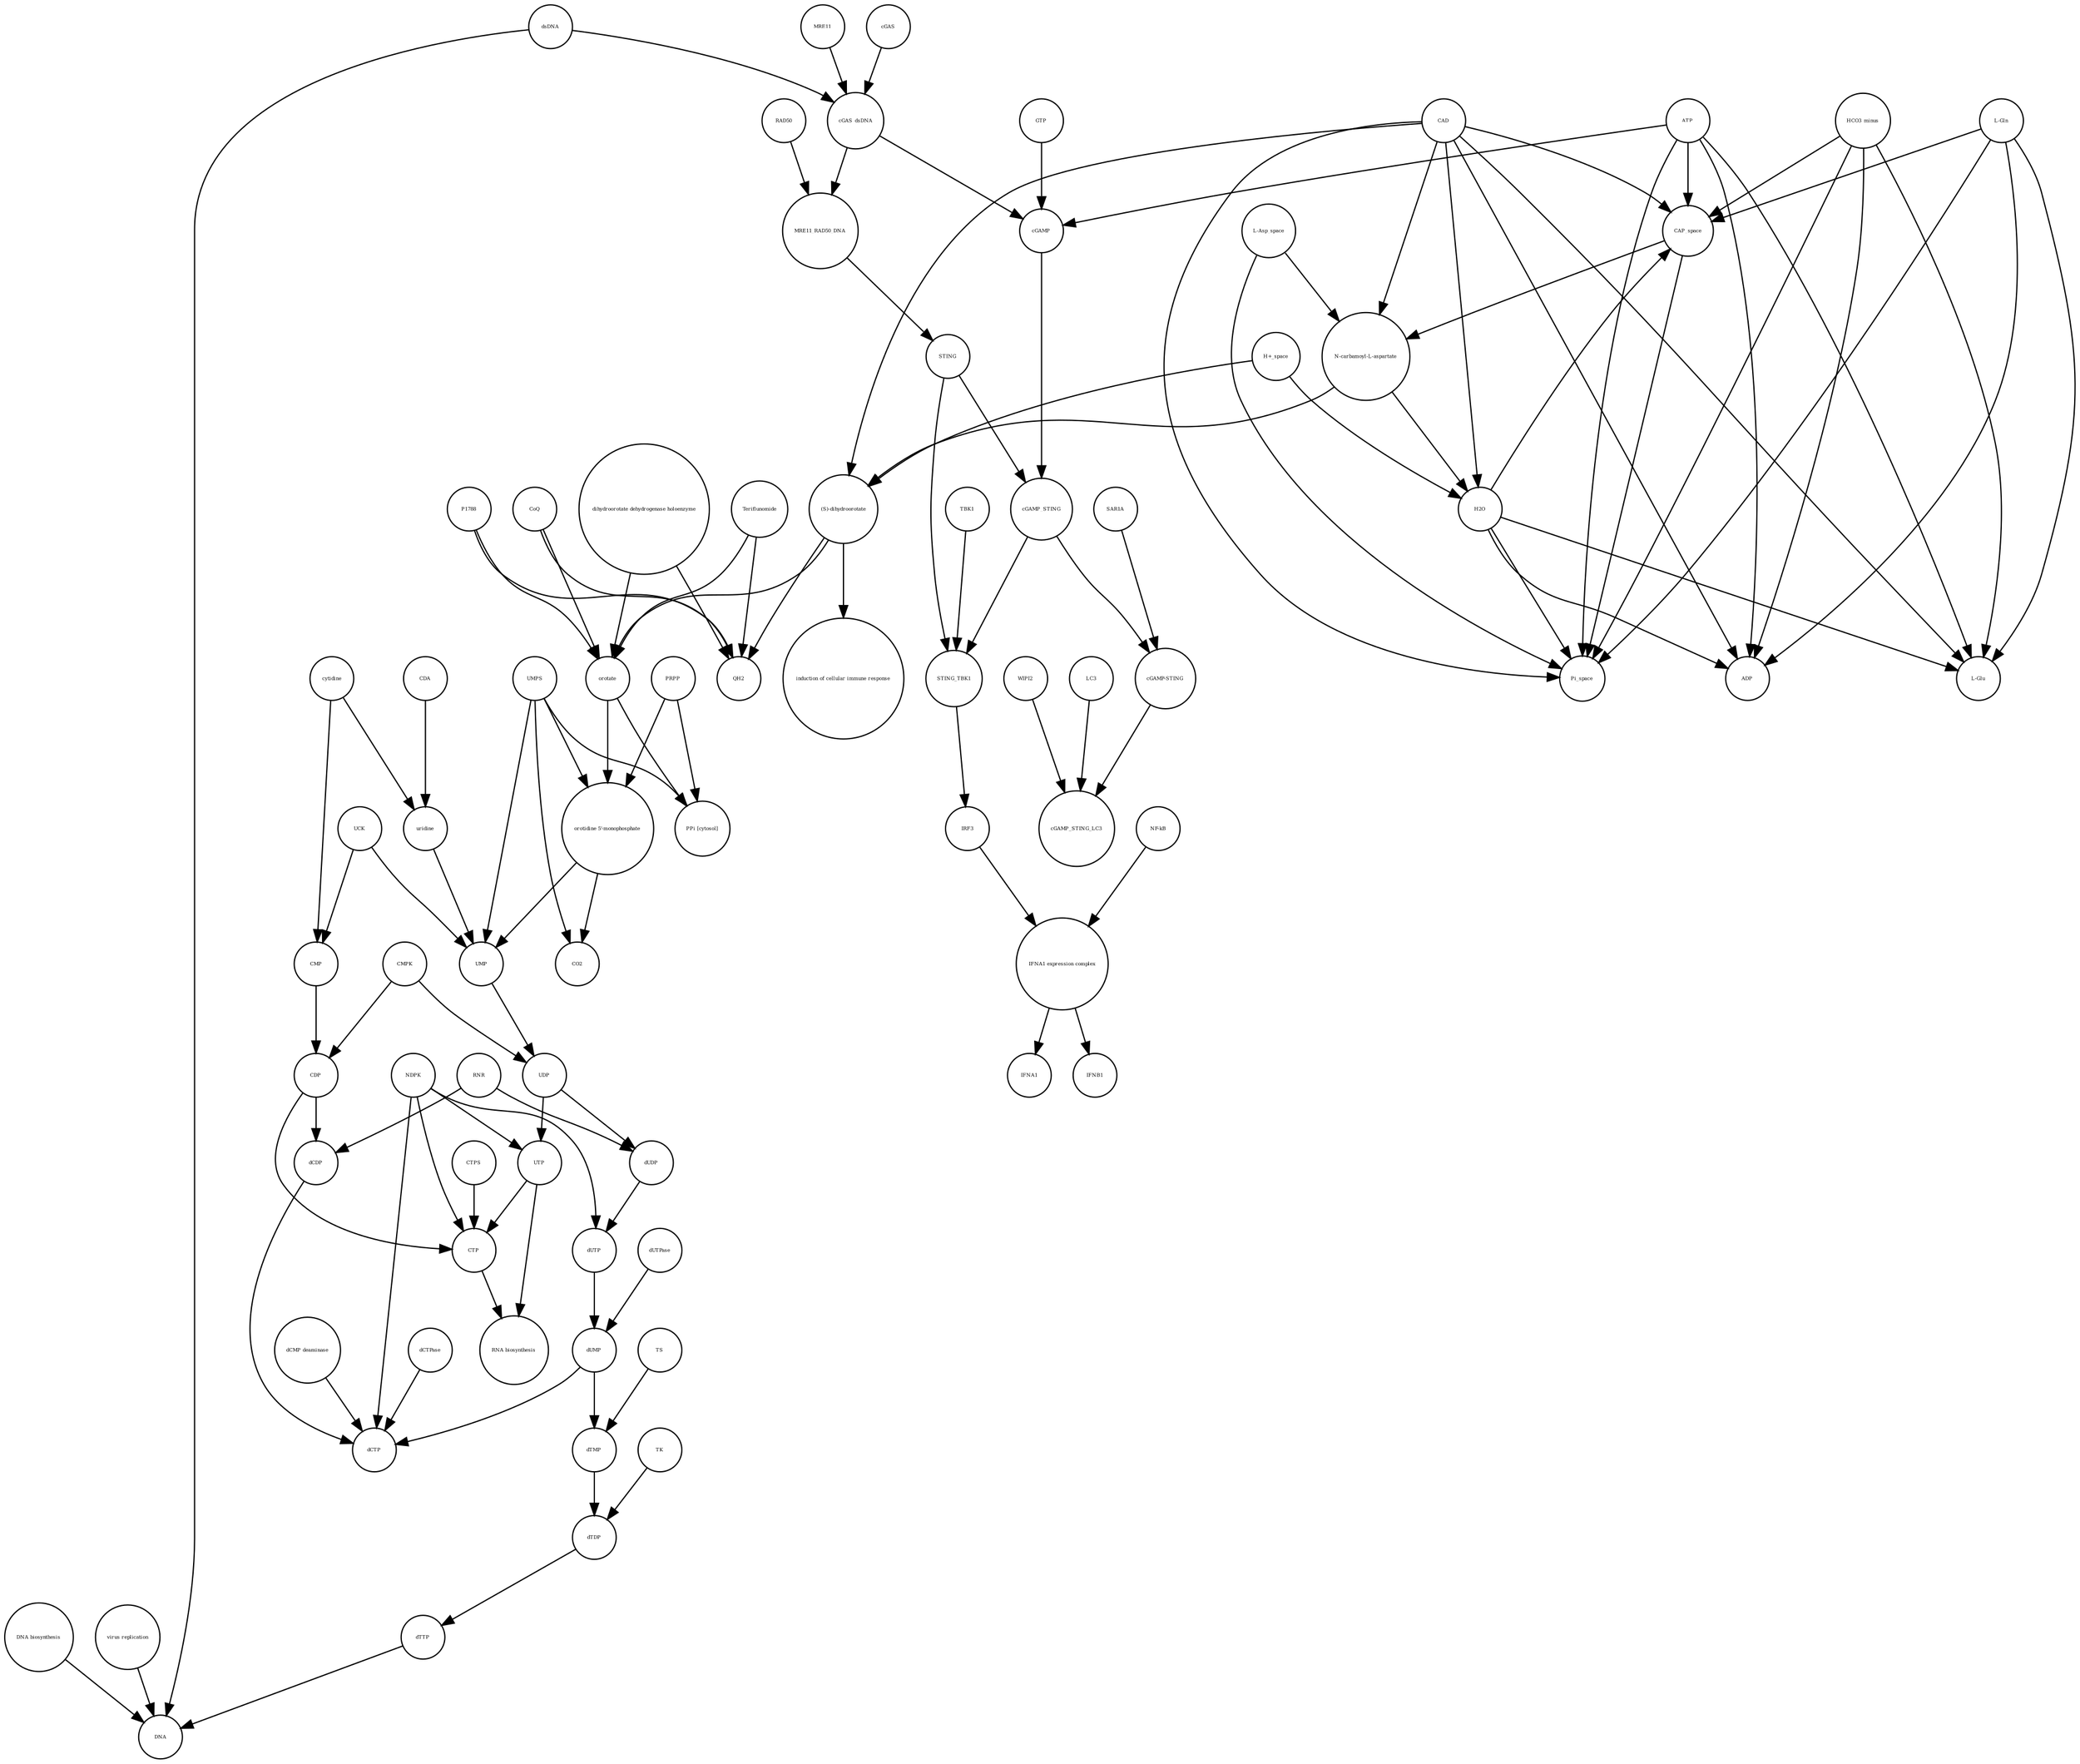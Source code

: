 strict digraph  {
UTP [annotation="", bipartite=0, cls="simple chemical", fontsize=4, label=UTP, shape=circle];
"RNA biosynthesis" [annotation="urn_miriam_obo.go_GO%3A0032774", bipartite=0, cls=phenotype, fontsize=4, label="RNA biosynthesis", shape=circle];
CTP [annotation="", bipartite=0, cls="simple chemical", fontsize=4, label=CTP, shape=circle];
"(S)-dihydroorotate" [annotation="", bipartite=0, cls="simple chemical", fontsize=4, label="(S)-dihydroorotate", shape=circle];
"induction of cellular immune response" [annotation="", bipartite=0, cls=phenotype, fontsize=4, label="induction of cellular immune response", shape=circle];
cGAMP_STING_LC3 [annotation="", bipartite=0, cls=complex, fontsize=4, label=cGAMP_STING_LC3, shape=circle];
ATP [annotation="", bipartite=0, cls="simple chemical", fontsize=4, label=ATP, shape=circle];
"IFNA1 expression complex" [annotation="", bipartite=0, cls=complex, fontsize=4, label="IFNA1 expression complex", shape=circle];
Teriflunomide [annotation="", bipartite=0, cls="simple chemical", fontsize=4, label=Teriflunomide, shape=circle];
cGAS [annotation="", bipartite=0, cls=macromolecule, fontsize=4, label=cGAS, shape=circle];
CDP [annotation="", bipartite=0, cls="simple chemical", fontsize=4, label=CDP, shape=circle];
GTP [annotation="", bipartite=0, cls="simple chemical", fontsize=4, label=GTP, shape=circle];
"L-Glu" [annotation="", bipartite=0, cls="simple chemical", fontsize=4, label="L-Glu", shape=circle];
"N-carbamoyl-L-aspartate" [annotation="", bipartite=0, cls="simple chemical", fontsize=4, label="N-carbamoyl-L-aspartate", shape=circle];
cGAS_dsDNA [annotation="", bipartite=0, cls=complex, fontsize=4, label=cGAS_dsDNA, shape=circle];
"dCMP deaminase" [annotation="", bipartite=0, cls=macromolecule, fontsize=4, label="dCMP deaminase", shape=circle];
dUTP [annotation="", bipartite=0, cls="simple chemical", fontsize=4, label=dUTP, shape=circle];
WIPI2 [annotation="", bipartite=0, cls=macromolecule, fontsize=4, label=WIPI2, shape=circle];
CO2 [annotation="", bipartite=0, cls="simple chemical", fontsize=4, label=CO2, shape=circle];
CAD [annotation="", bipartite=0, cls=macromolecule, fontsize=4, label=CAD, shape=circle];
P1788 [annotation="", bipartite=0, cls="simple chemical", fontsize=4, label=P1788, shape=circle];
RNR [annotation="", bipartite=0, cls=macromolecule, fontsize=4, label=RNR, shape=circle];
cGAMP [annotation="", bipartite=0, cls="simple chemical", fontsize=4, label=cGAMP, shape=circle];
cGAMP_STING [annotation="", bipartite=0, cls=complex, fontsize=4, label=cGAMP_STING, shape=circle];
IFNB1 [annotation="", bipartite=0, cls="nucleic acid feature", fontsize=4, label=IFNB1, shape=circle];
"L-Gln" [annotation="", bipartite=0, cls="simple chemical", fontsize=4, label="L-Gln", shape=circle];
NDPK [annotation="", bipartite=0, cls=macromolecule, fontsize=4, label=NDPK, shape=circle];
dCDP [annotation="", bipartite=0, cls="simple chemical", fontsize=4, label=dCDP, shape=circle];
TS [annotation="", bipartite=0, cls=macromolecule, fontsize=4, label=TS, shape=circle];
STING_TBK1 [annotation="", bipartite=0, cls=complex, fontsize=4, label=STING_TBK1, shape=circle];
"cGAMP-STING" [annotation="", bipartite=0, cls=complex, fontsize=4, label="cGAMP-STING", shape=circle];
cytidine [annotation="", bipartite=0, cls="simple chemical", fontsize=4, label=cytidine, shape=circle];
"orotidine 5'-monophosphate" [annotation="", bipartite=0, cls="simple chemical", fontsize=4, label="orotidine 5'-monophosphate", shape=circle];
"PPi [cytosol]" [annotation="", bipartite=0, cls="simple chemical", fontsize=4, label="PPi [cytosol]", shape=circle];
"DNA biosynthesis" [annotation="urn_miriam_obo.go_GO%3A0071897", bipartite=0, cls=phenotype, fontsize=4, label="DNA biosynthesis", shape=circle];
CAP_space [annotation="", bipartite=0, cls="simple chemical", fontsize=4, label=CAP_space, shape=circle];
UDP [annotation="", bipartite=0, cls="simple chemical", fontsize=4, label=UDP, shape=circle];
dUTPase [annotation="", bipartite=0, cls=macromolecule, fontsize=4, label=dUTPase, shape=circle];
CoQ [annotation="", bipartite=0, cls="simple chemical", fontsize=4, label=CoQ, shape=circle];
PRPP [annotation="", bipartite=0, cls="simple chemical", fontsize=4, label=PRPP, shape=circle];
TBK1 [annotation="", bipartite=0, cls=macromolecule, fontsize=4, label=TBK1, shape=circle];
SAR1A [annotation="", bipartite=0, cls=macromolecule, fontsize=4, label=SAR1A, shape=circle];
ADP [annotation="", bipartite=0, cls="simple chemical", fontsize=4, label=ADP, shape=circle];
CMPK [annotation="", bipartite=0, cls=macromolecule, fontsize=4, label=CMPK, shape=circle];
RAD50 [annotation="", bipartite=0, cls="macromolecule multimer", fontsize=4, label=RAD50, shape=circle];
"NF-kB" [annotation="", bipartite=0, cls=complex, fontsize=4, label="NF-kB", shape=circle];
IRF3 [annotation="", bipartite=0, cls="macromolecule multimer", fontsize=4, label=IRF3, shape=circle];
"L-Asp_space" [annotation="", bipartite=0, cls="simple chemical", fontsize=4, label="L-Asp_space", shape=circle];
uridine [annotation="", bipartite=0, cls="simple chemical", fontsize=4, label=uridine, shape=circle];
Pi_space [annotation="", bipartite=0, cls="simple chemical", fontsize=4, label=Pi_space, shape=circle];
UMP [annotation="", bipartite=0, cls="simple chemical", fontsize=4, label=UMP, shape=circle];
orotate [annotation="", bipartite=0, cls="simple chemical", fontsize=4, label=orotate, shape=circle];
"dihydroorotate dehydrogenase holoenzyme" [annotation="", bipartite=0, cls="simple chemical", fontsize=4, label="dihydroorotate dehydrogenase holoenzyme", shape=circle];
H2O [annotation="", bipartite=0, cls="simple chemical", fontsize=4, label=H2O, shape=circle];
dUDP [annotation="", bipartite=0, cls="simple chemical", fontsize=4, label=dUDP, shape=circle];
QH2 [annotation="", bipartite=0, cls="simple chemical", fontsize=4, label=QH2, shape=circle];
HCO3_minus [annotation="", bipartite=0, cls="simple chemical", fontsize=4, label=HCO3_minus, shape=circle];
MRE11 [annotation="", bipartite=0, cls="macromolecule multimer", fontsize=4, label=MRE11, shape=circle];
STING [annotation="", bipartite=0, cls="macromolecule multimer", fontsize=4, label=STING, shape=circle];
DNA [annotation="", bipartite=0, cls="nucleic acid feature", fontsize=4, label=DNA, shape=circle];
MRE11_RAD50_DNA [annotation="", bipartite=0, cls=complex, fontsize=4, label=MRE11_RAD50_DNA, shape=circle];
dTDP [annotation="", bipartite=0, cls="simple chemical", fontsize=4, label=dTDP, shape=circle];
CTPS [annotation="", bipartite=0, cls=macromolecule, fontsize=4, label=CTPS, shape=circle];
dCTPase [annotation="", bipartite=0, cls=macromolecule, fontsize=4, label=dCTPase, shape=circle];
dUMP [annotation="", bipartite=0, cls="simple chemical", fontsize=4, label=dUMP, shape=circle];
CDA [annotation="", bipartite=0, cls=macromolecule, fontsize=4, label=CDA, shape=circle];
UMPS [annotation="", bipartite=0, cls="macromolecule multimer", fontsize=4, label=UMPS, shape=circle];
"virus replication" [annotation="", bipartite=0, cls=phenotype, fontsize=4, label="virus replication", shape=circle];
LC3 [annotation="", bipartite=0, cls=macromolecule, fontsize=4, label=LC3, shape=circle];
dsDNA [annotation="", bipartite=0, cls="simple chemical", fontsize=4, label=dsDNA, shape=circle];
UCK [annotation="", bipartite=0, cls=macromolecule, fontsize=4, label=UCK, shape=circle];
CMP [annotation="", bipartite=0, cls="simple chemical", fontsize=4, label=CMP, shape=circle];
dTMP [annotation="", bipartite=0, cls="simple chemical", fontsize=4, label=dTMP, shape=circle];
TK [annotation="", bipartite=0, cls=macromolecule, fontsize=4, label=TK, shape=circle];
IFNA1 [annotation="", bipartite=0, cls="nucleic acid feature", fontsize=4, label=IFNA1, shape=circle];
dTTP [annotation="", bipartite=0, cls="simple chemical", fontsize=4, label=dTTP, shape=circle];
dCTP [annotation="", bipartite=0, cls="simple chemical", fontsize=4, label=dCTP, shape=circle];
"H+_space" [annotation="", bipartite=0, cls="simple chemical", fontsize=4, label="H+_space", shape=circle];
UTP -> "RNA biosynthesis"  [annotation="", interaction_type="necessary stimulation"];
UTP -> CTP  [annotation="", interaction_type=production];
CTP -> "RNA biosynthesis"  [annotation="", interaction_type="necessary stimulation"];
"(S)-dihydroorotate" -> "induction of cellular immune response"  [annotation="", interaction_type="necessary stimulation"];
"(S)-dihydroorotate" -> QH2  [annotation="", interaction_type=production];
"(S)-dihydroorotate" -> orotate  [annotation="", interaction_type=production];
ATP -> cGAMP  [annotation="", interaction_type=production];
ATP -> ADP  [annotation="", interaction_type=production];
ATP -> Pi_space  [annotation="", interaction_type=production];
ATP -> "L-Glu"  [annotation="", interaction_type=production];
ATP -> CAP_space  [annotation="", interaction_type=production];
"IFNA1 expression complex" -> IFNA1  [annotation="", interaction_type=stimulation];
"IFNA1 expression complex" -> IFNB1  [annotation="", interaction_type=stimulation];
Teriflunomide -> QH2  [annotation=urn_miriam_reactome_REACT_1698, interaction_type=inhibition];
Teriflunomide -> orotate  [annotation=urn_miriam_reactome_REACT_1698, interaction_type=inhibition];
cGAS -> cGAS_dsDNA  [annotation="", interaction_type=production];
CDP -> dCDP  [annotation="", interaction_type=production];
CDP -> CTP  [annotation="", interaction_type=production];
GTP -> cGAMP  [annotation="", interaction_type=production];
"N-carbamoyl-L-aspartate" -> H2O  [annotation="", interaction_type=production];
"N-carbamoyl-L-aspartate" -> "(S)-dihydroorotate"  [annotation="", interaction_type=production];
cGAS_dsDNA -> cGAMP  [annotation="", interaction_type=catalysis];
cGAS_dsDNA -> MRE11_RAD50_DNA  [annotation="", interaction_type=production];
"dCMP deaminase" -> dCTP  [annotation="", interaction_type=catalysis];
dUTP -> dUMP  [annotation="", interaction_type=production];
WIPI2 -> cGAMP_STING_LC3  [annotation="", interaction_type=catalysis];
CAD -> Pi_space  [annotation=urn_miriam_reactome_REACT_1698, interaction_type=catalysis];
CAD -> "N-carbamoyl-L-aspartate"  [annotation=urn_miriam_reactome_REACT_1698, interaction_type=catalysis];
CAD -> ADP  [annotation=urn_miriam_reactome_REACT_1698, interaction_type=catalysis];
CAD -> "L-Glu"  [annotation=urn_miriam_reactome_REACT_1698, interaction_type=catalysis];
CAD -> CAP_space  [annotation=urn_miriam_reactome_REACT_1698, interaction_type=catalysis];
CAD -> "(S)-dihydroorotate"  [annotation=urn_miriam_reactome_REACT_1698, interaction_type=catalysis];
CAD -> H2O  [annotation=urn_miriam_reactome_REACT_1698, interaction_type=catalysis];
P1788 -> QH2  [annotation=urn_miriam_reactome_REACT_1698, interaction_type=inhibition];
P1788 -> orotate  [annotation=urn_miriam_reactome_REACT_1698, interaction_type=inhibition];
RNR -> dUDP  [annotation="", interaction_type=catalysis];
RNR -> dCDP  [annotation="", interaction_type=catalysis];
cGAMP -> cGAMP_STING  [annotation="", interaction_type=production];
cGAMP_STING -> STING_TBK1  [annotation="", interaction_type=production];
cGAMP_STING -> "cGAMP-STING"  [annotation="", interaction_type=production];
"L-Gln" -> CAP_space  [annotation="", interaction_type=production];
"L-Gln" -> Pi_space  [annotation="", interaction_type=production];
"L-Gln" -> ADP  [annotation="", interaction_type=production];
"L-Gln" -> "L-Glu"  [annotation="", interaction_type=production];
NDPK -> UTP  [annotation="", interaction_type=catalysis];
NDPK -> CTP  [annotation="", interaction_type=catalysis];
NDPK -> dCTP  [annotation="", interaction_type=catalysis];
NDPK -> dUTP  [annotation="", interaction_type=catalysis];
dCDP -> dCTP  [annotation="", interaction_type=production];
TS -> dTMP  [annotation="", interaction_type=catalysis];
STING_TBK1 -> IRF3  [annotation="", interaction_type=catalysis];
"cGAMP-STING" -> cGAMP_STING_LC3  [annotation="", interaction_type=production];
cytidine -> CMP  [annotation="", interaction_type=production];
cytidine -> uridine  [annotation="", interaction_type=production];
"orotidine 5'-monophosphate" -> CO2  [annotation="", interaction_type=production];
"orotidine 5'-monophosphate" -> UMP  [annotation="", interaction_type=production];
"DNA biosynthesis" -> DNA  [annotation="", interaction_type=catalysis];
CAP_space -> Pi_space  [annotation="", interaction_type=production];
CAP_space -> "N-carbamoyl-L-aspartate"  [annotation="", interaction_type=production];
UDP -> dUDP  [annotation="", interaction_type=production];
UDP -> UTP  [annotation="", interaction_type=production];
dUTPase -> dUMP  [annotation="", interaction_type=catalysis];
CoQ -> QH2  [annotation="", interaction_type=production];
CoQ -> orotate  [annotation="", interaction_type=production];
PRPP -> "orotidine 5'-monophosphate"  [annotation="", interaction_type=production];
PRPP -> "PPi [cytosol]"  [annotation="", interaction_type=production];
TBK1 -> STING_TBK1  [annotation="", interaction_type=production];
SAR1A -> "cGAMP-STING"  [annotation="", interaction_type=catalysis];
CMPK -> CDP  [annotation="", interaction_type=catalysis];
CMPK -> UDP  [annotation="", interaction_type=catalysis];
RAD50 -> MRE11_RAD50_DNA  [annotation="", interaction_type=production];
"NF-kB" -> "IFNA1 expression complex"  [annotation="", interaction_type=production];
IRF3 -> "IFNA1 expression complex"  [annotation="", interaction_type=production];
"L-Asp_space" -> Pi_space  [annotation="", interaction_type=production];
"L-Asp_space" -> "N-carbamoyl-L-aspartate"  [annotation="", interaction_type=production];
uridine -> UMP  [annotation="", interaction_type=production];
UMP -> UDP  [annotation="", interaction_type=production];
orotate -> "orotidine 5'-monophosphate"  [annotation="", interaction_type=production];
orotate -> "PPi [cytosol]"  [annotation="", interaction_type=production];
"dihydroorotate dehydrogenase holoenzyme" -> QH2  [annotation=urn_miriam_reactome_REACT_1698, interaction_type=catalysis];
"dihydroorotate dehydrogenase holoenzyme" -> orotate  [annotation=urn_miriam_reactome_REACT_1698, interaction_type=catalysis];
H2O -> CAP_space  [annotation="", interaction_type=production];
H2O -> Pi_space  [annotation="", interaction_type=production];
H2O -> ADP  [annotation="", interaction_type=production];
H2O -> "L-Glu"  [annotation="", interaction_type=production];
dUDP -> dUTP  [annotation="", interaction_type=production];
HCO3_minus -> CAP_space  [annotation="", interaction_type=production];
HCO3_minus -> Pi_space  [annotation="", interaction_type=production];
HCO3_minus -> ADP  [annotation="", interaction_type=production];
HCO3_minus -> "L-Glu"  [annotation="", interaction_type=production];
MRE11 -> cGAS_dsDNA  [annotation="", interaction_type=production];
STING -> cGAMP_STING  [annotation="", interaction_type=production];
STING -> STING_TBK1  [annotation="", interaction_type=production];
MRE11_RAD50_DNA -> STING  [annotation="", interaction_type=catalysis];
dTDP -> dTTP  [annotation="", interaction_type=production];
CTPS -> CTP  [annotation="", interaction_type=catalysis];
dCTPase -> dCTP  [annotation="", interaction_type=catalysis];
dUMP -> dTMP  [annotation="", interaction_type=production];
dUMP -> dCTP  [annotation="", interaction_type=production];
CDA -> uridine  [annotation="", interaction_type=catalysis];
UMPS -> CO2  [annotation=urn_miriam_reactome_REACT_1698, interaction_type=catalysis];
UMPS -> UMP  [annotation=urn_miriam_reactome_REACT_1698, interaction_type=catalysis];
UMPS -> "orotidine 5'-monophosphate"  [annotation=urn_miriam_reactome_REACT_1698, interaction_type=catalysis];
UMPS -> "PPi [cytosol]"  [annotation=urn_miriam_reactome_REACT_1698, interaction_type=catalysis];
"virus replication" -> DNA  [annotation="", interaction_type=inhibition];
LC3 -> cGAMP_STING_LC3  [annotation="", interaction_type=production];
dsDNA -> cGAS_dsDNA  [annotation="", interaction_type=production];
dsDNA -> DNA  [annotation="", interaction_type=production];
UCK -> UMP  [annotation="", interaction_type=catalysis];
UCK -> CMP  [annotation="", interaction_type=catalysis];
CMP -> CDP  [annotation="", interaction_type=production];
dTMP -> dTDP  [annotation="", interaction_type=production];
TK -> dTDP  [annotation="", interaction_type=catalysis];
dTTP -> DNA  [annotation="", interaction_type=production];
"H+_space" -> H2O  [annotation="", interaction_type=production];
"H+_space" -> "(S)-dihydroorotate"  [annotation="", interaction_type=production];
}
